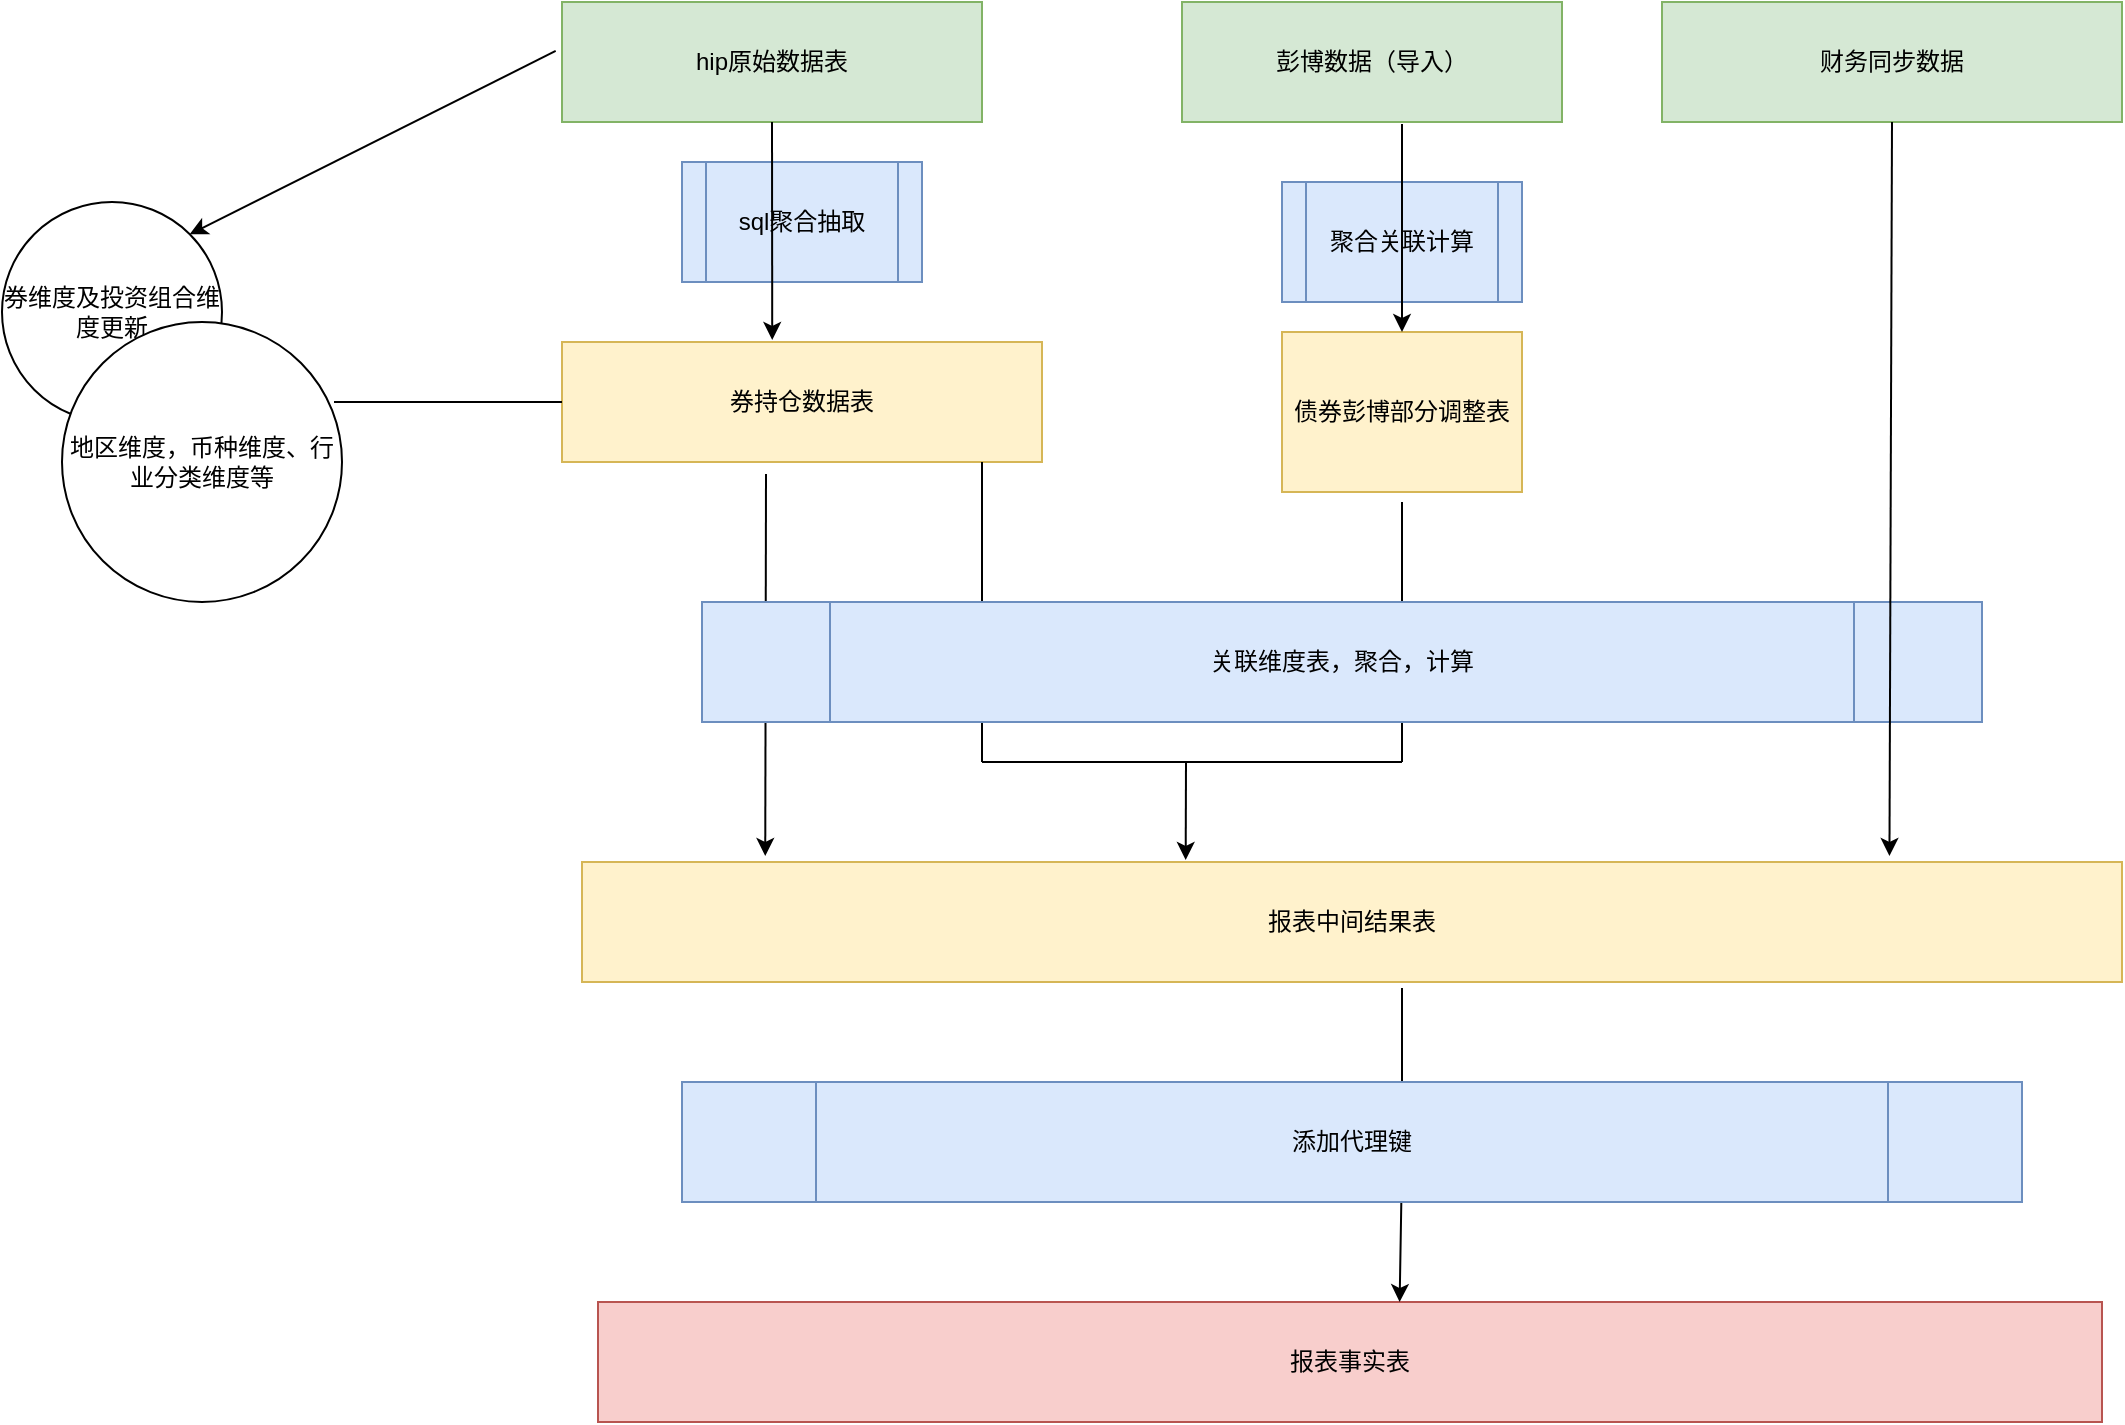 <mxfile version="10.6.5" type="github"><diagram id="NxM4fKybEM_ureqBituC" name="Page-1"><mxGraphModel dx="1989" dy="638" grid="1" gridSize="10" guides="1" tooltips="1" connect="1" arrows="1" fold="1" page="1" pageScale="1" pageWidth="827" pageHeight="1169" math="0" shadow="0"><root><mxCell id="0"/><mxCell id="1" parent="0"/><mxCell id="b4CV0qOQTXeeXn8DTXNY-1" value="hip原始数据表" style="rounded=0;whiteSpace=wrap;html=1;fillColor=#d5e8d4;strokeColor=#82b366;" parent="1" vertex="1"><mxGeometry x="20" y="20" width="210" height="60" as="geometry"/></mxCell><mxCell id="b4CV0qOQTXeeXn8DTXNY-3" value="财务同步数据" style="rounded=0;whiteSpace=wrap;html=1;fillColor=#d5e8d4;strokeColor=#82b366;" parent="1" vertex="1"><mxGeometry x="570" y="20" width="230" height="60" as="geometry"/></mxCell><mxCell id="b4CV0qOQTXeeXn8DTXNY-4" value="券持仓数据表" style="rounded=0;whiteSpace=wrap;html=1;fillColor=#fff2cc;strokeColor=#d6b656;" parent="1" vertex="1"><mxGeometry x="20" y="190" width="240" height="60" as="geometry"/></mxCell><mxCell id="b4CV0qOQTXeeXn8DTXNY-6" value="报表中间结果表" style="rounded=0;whiteSpace=wrap;html=1;fillColor=#fff2cc;strokeColor=#d6b656;" parent="1" vertex="1"><mxGeometry x="30" y="450" width="770" height="60" as="geometry"/></mxCell><mxCell id="b4CV0qOQTXeeXn8DTXNY-7" value="报表事实表" style="rounded=0;whiteSpace=wrap;html=1;fillColor=#f8cecc;strokeColor=#b85450;" parent="1" vertex="1"><mxGeometry x="38" y="670" width="752" height="60" as="geometry"/></mxCell><mxCell id="b4CV0qOQTXeeXn8DTXNY-9" value="sql聚合抽取" style="shape=process;whiteSpace=wrap;html=1;backgroundOutline=1;fillColor=#dae8fc;strokeColor=#6c8ebf;" parent="1" vertex="1"><mxGeometry x="80" y="100" width="120" height="60" as="geometry"/></mxCell><mxCell id="b4CV0qOQTXeeXn8DTXNY-12" value="彭博数据（导入）" style="rounded=0;whiteSpace=wrap;html=1;fillColor=#d5e8d4;strokeColor=#82b366;" parent="1" vertex="1"><mxGeometry x="330" y="20" width="190" height="60" as="geometry"/></mxCell><mxCell id="b4CV0qOQTXeeXn8DTXNY-13" value="债券彭博部分调整表" style="rounded=0;whiteSpace=wrap;html=1;fillColor=#fff2cc;strokeColor=#d6b656;" parent="1" vertex="1"><mxGeometry x="380" y="185" width="120" height="80" as="geometry"/></mxCell><mxCell id="b4CV0qOQTXeeXn8DTXNY-21" value="聚合关联计算" style="shape=process;whiteSpace=wrap;html=1;backgroundOutline=1;fillColor=#dae8fc;strokeColor=#6c8ebf;" parent="1" vertex="1"><mxGeometry x="380" y="110" width="120" height="60" as="geometry"/></mxCell><mxCell id="b4CV0qOQTXeeXn8DTXNY-32" value="" style="endArrow=none;html=1;entryX=0.875;entryY=1;entryDx=0;entryDy=0;entryPerimeter=0;" parent="1" target="b4CV0qOQTXeeXn8DTXNY-4" edge="1"><mxGeometry width="50" height="50" relative="1" as="geometry"><mxPoint x="230" y="400" as="sourcePoint"/><mxPoint x="70" y="720" as="targetPoint"/></mxGeometry></mxCell><mxCell id="b4CV0qOQTXeeXn8DTXNY-33" value="" style="endArrow=none;html=1;" parent="1" edge="1"><mxGeometry width="50" height="50" relative="1" as="geometry"><mxPoint x="440" y="400" as="sourcePoint"/><mxPoint x="440" y="270" as="targetPoint"/></mxGeometry></mxCell><mxCell id="b4CV0qOQTXeeXn8DTXNY-34" value="" style="endArrow=none;html=1;" parent="1" edge="1"><mxGeometry width="50" height="50" relative="1" as="geometry"><mxPoint x="440" y="400" as="sourcePoint"/><mxPoint x="230" y="400" as="targetPoint"/></mxGeometry></mxCell><mxCell id="b4CV0qOQTXeeXn8DTXNY-35" value="" style="endArrow=classic;html=1;entryX=0.392;entryY=-0.017;entryDx=0;entryDy=0;entryPerimeter=0;" parent="1" target="b4CV0qOQTXeeXn8DTXNY-6" edge="1"><mxGeometry width="50" height="50" relative="1" as="geometry"><mxPoint x="332" y="400" as="sourcePoint"/><mxPoint x="70" y="720" as="targetPoint"/></mxGeometry></mxCell><mxCell id="b4CV0qOQTXeeXn8DTXNY-36" value="" style="endArrow=classic;html=1;exitX=0.5;exitY=1;exitDx=0;exitDy=0;entryX=0.438;entryY=-0.017;entryDx=0;entryDy=0;entryPerimeter=0;" parent="1" source="b4CV0qOQTXeeXn8DTXNY-1" target="b4CV0qOQTXeeXn8DTXNY-4" edge="1"><mxGeometry width="50" height="50" relative="1" as="geometry"><mxPoint x="20" y="770" as="sourcePoint"/><mxPoint x="120" y="200" as="targetPoint"/></mxGeometry></mxCell><mxCell id="b4CV0qOQTXeeXn8DTXNY-37" value="" style="endArrow=classic;html=1;entryX=0.119;entryY=-0.05;entryDx=0;entryDy=0;entryPerimeter=0;" parent="1" target="b4CV0qOQTXeeXn8DTXNY-6" edge="1"><mxGeometry width="50" height="50" relative="1" as="geometry"><mxPoint x="122" y="256" as="sourcePoint"/><mxPoint x="70" y="720" as="targetPoint"/></mxGeometry></mxCell><mxCell id="b4CV0qOQTXeeXn8DTXNY-38" value="关联维度表，聚合，计算" style="shape=process;whiteSpace=wrap;html=1;backgroundOutline=1;fillColor=#dae8fc;strokeColor=#6c8ebf;" parent="1" vertex="1"><mxGeometry x="90" y="320" width="640" height="60" as="geometry"/></mxCell><mxCell id="b4CV0qOQTXeeXn8DTXNY-39" value="" style="endArrow=classic;html=1;exitX=0.5;exitY=1;exitDx=0;exitDy=0;entryX=0.849;entryY=-0.05;entryDx=0;entryDy=0;entryPerimeter=0;" parent="1" source="b4CV0qOQTXeeXn8DTXNY-3" target="b4CV0qOQTXeeXn8DTXNY-6" edge="1"><mxGeometry width="50" height="50" relative="1" as="geometry"><mxPoint x="500" y="410" as="sourcePoint"/><mxPoint x="640" y="420" as="targetPoint"/></mxGeometry></mxCell><mxCell id="b4CV0qOQTXeeXn8DTXNY-40" value="" style="endArrow=classic;html=1;entryX=0.533;entryY=0;entryDx=0;entryDy=0;entryPerimeter=0;" parent="1" target="b4CV0qOQTXeeXn8DTXNY-7" edge="1"><mxGeometry width="50" height="50" relative="1" as="geometry"><mxPoint x="440" y="513" as="sourcePoint"/><mxPoint x="70" y="750" as="targetPoint"/><Array as="points"><mxPoint x="440" y="600"/></Array></mxGeometry></mxCell><mxCell id="b4CV0qOQTXeeXn8DTXNY-41" value="添加代理键" style="shape=process;whiteSpace=wrap;html=1;backgroundOutline=1;fillColor=#dae8fc;strokeColor=#6c8ebf;" parent="1" vertex="1"><mxGeometry x="80" y="560" width="670" height="60" as="geometry"/></mxCell><mxCell id="tidZUV9ZHafg9RFS5p3N-1" value="" style="endArrow=classic;html=1;entryX=0.5;entryY=0;entryDx=0;entryDy=0;" parent="1" target="b4CV0qOQTXeeXn8DTXNY-13" edge="1"><mxGeometry width="50" height="50" relative="1" as="geometry"><mxPoint x="440" y="81" as="sourcePoint"/><mxPoint x="70" y="750" as="targetPoint"/></mxGeometry></mxCell><mxCell id="YUDwkUxVZoG-jGIfqvMS-3" value="券维度及投资组合维度更新" style="ellipse;whiteSpace=wrap;html=1;aspect=fixed;" vertex="1" parent="1"><mxGeometry x="-260" y="120" width="110" height="110" as="geometry"/></mxCell><mxCell id="YUDwkUxVZoG-jGIfqvMS-4" value="" style="endArrow=classic;html=1;entryX=1;entryY=0;entryDx=0;entryDy=0;exitX=-0.015;exitY=0.408;exitDx=0;exitDy=0;exitPerimeter=0;" edge="1" parent="1" source="b4CV0qOQTXeeXn8DTXNY-1" target="YUDwkUxVZoG-jGIfqvMS-3"><mxGeometry width="50" height="50" relative="1" as="geometry"><mxPoint x="10" y="50" as="sourcePoint"/><mxPoint x="-180" y="750" as="targetPoint"/></mxGeometry></mxCell><mxCell id="YUDwkUxVZoG-jGIfqvMS-6" value="地区维度，币种维度、行业分类维度等" style="ellipse;whiteSpace=wrap;html=1;aspect=fixed;" vertex="1" parent="1"><mxGeometry x="-230" y="180" width="140" height="140" as="geometry"/></mxCell><mxCell id="YUDwkUxVZoG-jGIfqvMS-8" value="" style="endArrow=none;html=1;entryX=0;entryY=0.5;entryDx=0;entryDy=0;" edge="1" parent="1" target="b4CV0qOQTXeeXn8DTXNY-4"><mxGeometry width="50" height="50" relative="1" as="geometry"><mxPoint x="-94" y="220" as="sourcePoint"/><mxPoint x="-40" y="360" as="targetPoint"/></mxGeometry></mxCell></root></mxGraphModel></diagram></mxfile>